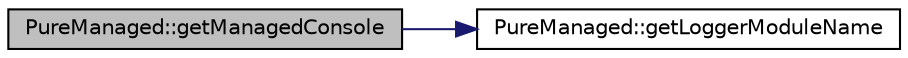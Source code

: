 digraph "PureManaged::getManagedConsole"
{
 // LATEX_PDF_SIZE
  edge [fontname="Helvetica",fontsize="10",labelfontname="Helvetica",labelfontsize="10"];
  node [fontname="Helvetica",fontsize="10",shape=record];
  rankdir="LR";
  Node1 [label="PureManaged::getManagedConsole",height=0.2,width=0.4,color="black", fillcolor="grey75", style="filled", fontcolor="black",tooltip="Returns access to console preset with logger module name as this class."];
  Node1 -> Node2 [color="midnightblue",fontsize="10",style="solid",fontname="Helvetica"];
  Node2 [label="PureManaged::getLoggerModuleName",height=0.2,width=0.4,color="black", fillcolor="white", style="filled",URL="$class_pure_managed.html#a22a6fdac80028d961cc047117a081c1f",tooltip="Returns the logger module name of this class."];
}
